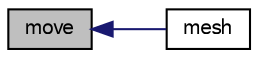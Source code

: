 digraph "move"
{
  bgcolor="transparent";
  edge [fontname="FreeSans",fontsize="10",labelfontname="FreeSans",labelfontsize="10"];
  node [fontname="FreeSans",fontsize="10",shape=record];
  rankdir="LR";
  Node128 [label="move",height=0.2,width=0.4,color="black", fillcolor="grey75", style="filled", fontcolor="black"];
  Node128 -> Node129 [dir="back",color="midnightblue",fontsize="10",style="solid",fontname="FreeSans"];
  Node129 [label="mesh",height=0.2,width=0.4,color="black",URL="$a24650.html#ae78c91f8ff731c07ccc4351d9fe861ba"];
}

